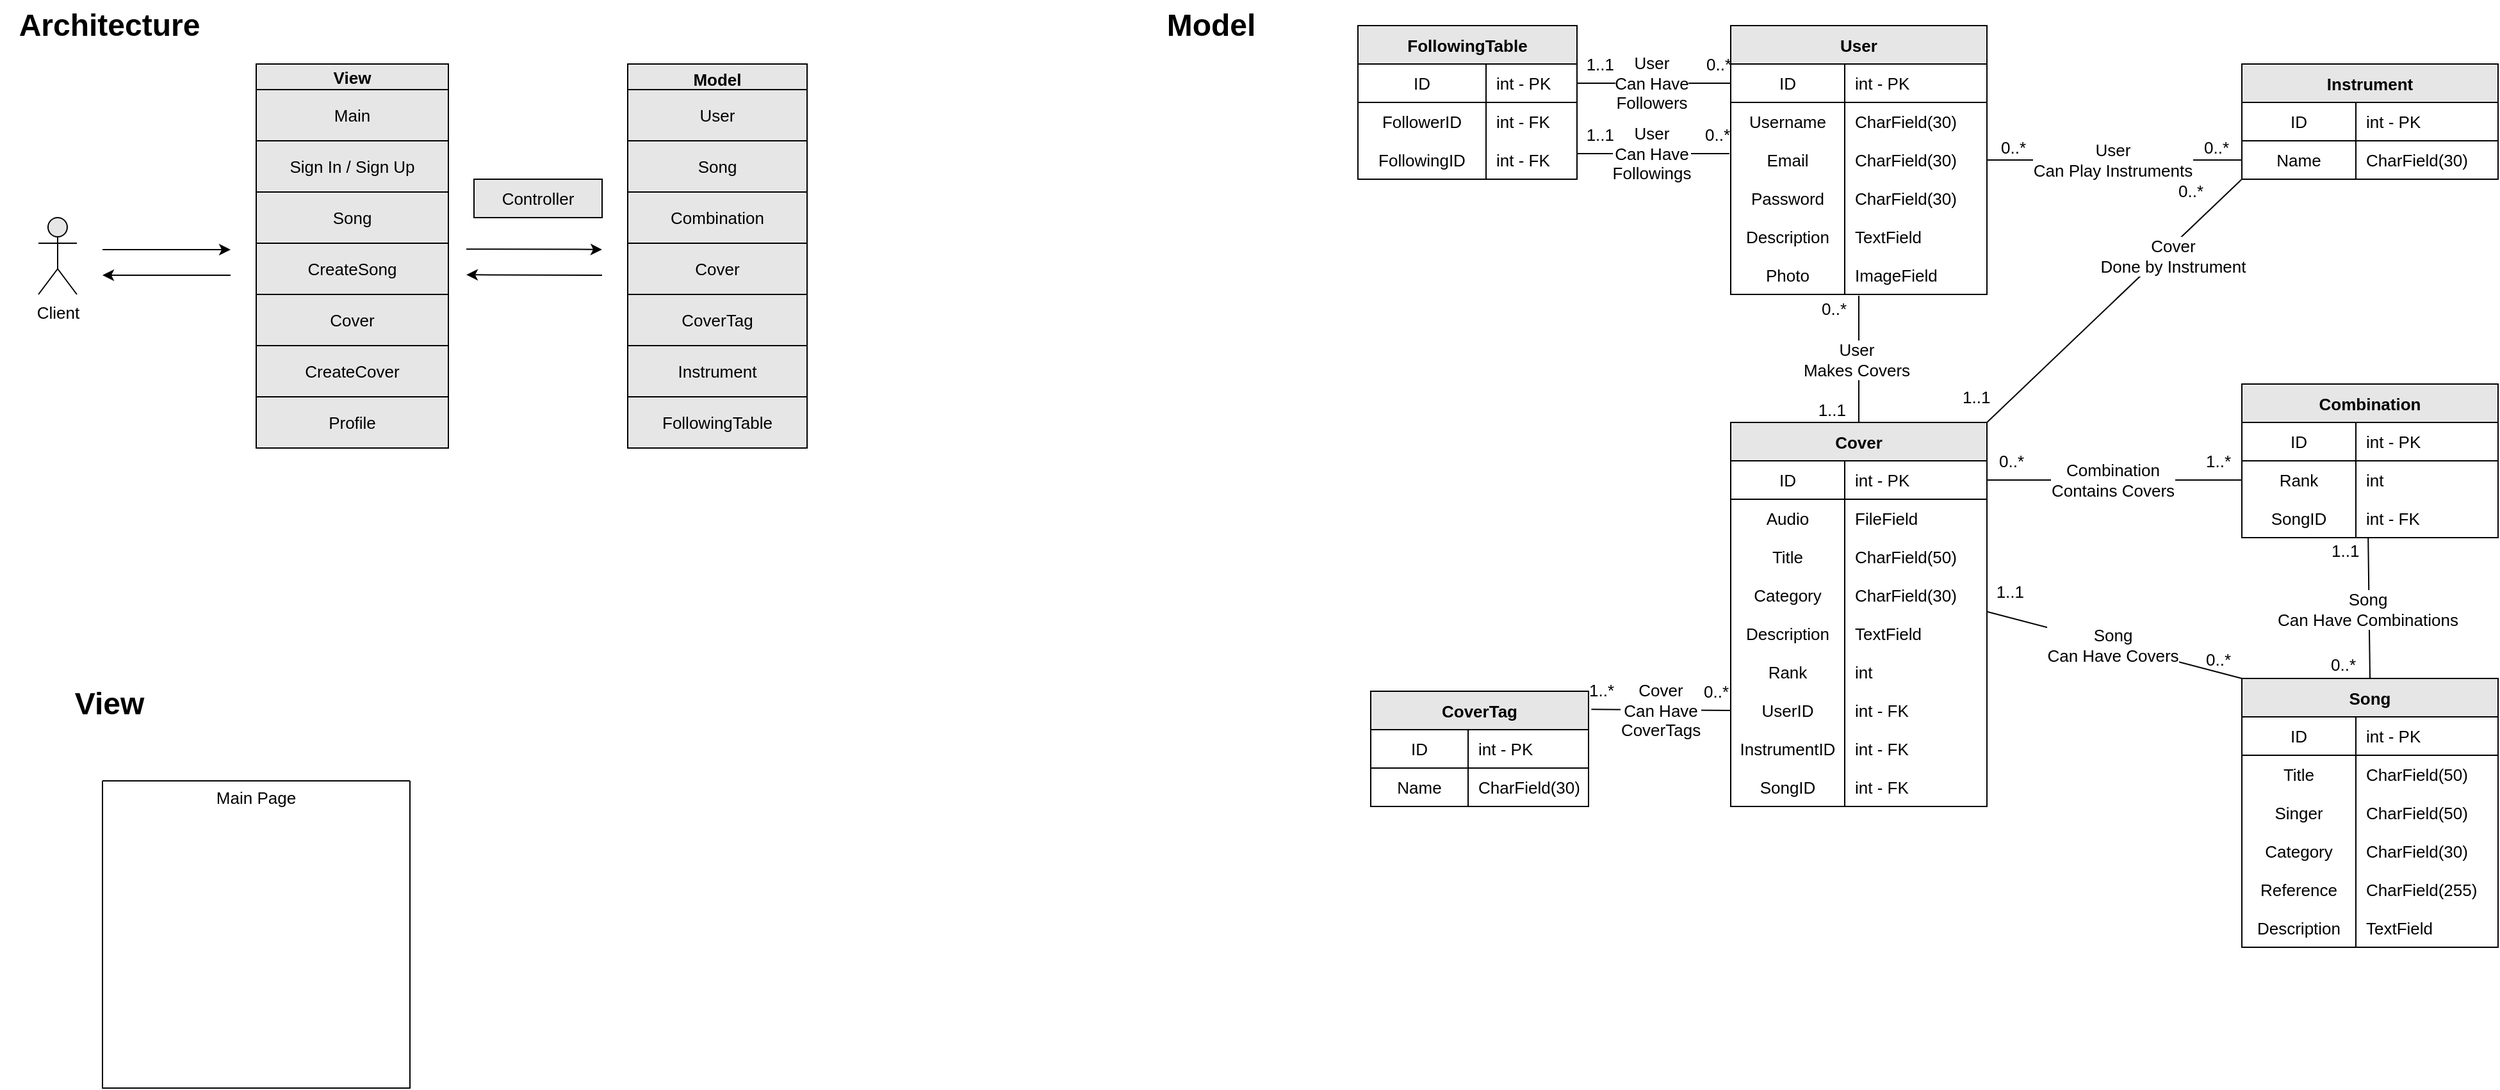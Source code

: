 <mxfile>
    <diagram id="qhhgVpQUWNCosZ2mL5r4" name="페이지-1">
        <mxGraphModel dx="813" dy="532" grid="1" gridSize="10" guides="1" tooltips="1" connect="1" arrows="1" fold="1" page="1" pageScale="1" pageWidth="827" pageHeight="1169" background="#FFFFFF" math="0" shadow="0">
            <root>
                <mxCell id="0"/>
                <mxCell id="1" parent="0"/>
                <mxCell id="4" style="edgeStyle=orthogonalEdgeStyle;rounded=0;orthogonalLoop=1;jettySize=auto;html=1;exitX=1;exitY=0.25;exitDx=0;exitDy=0;entryX=0;entryY=0.25;entryDx=0;entryDy=0;fontFamily=Helvetica;fontColor=#000000;labelBackgroundColor=none;labelBorderColor=none;strokeColor=#000000;fontSize=13;" parent="1" edge="1">
                    <mxGeometry relative="1" as="geometry">
                        <mxPoint x="260" y="265" as="targetPoint"/>
                        <mxPoint x="160" y="265" as="sourcePoint"/>
                    </mxGeometry>
                </mxCell>
                <mxCell id="7" style="edgeStyle=orthogonalEdgeStyle;rounded=0;orthogonalLoop=1;jettySize=auto;html=1;exitX=0;exitY=0.75;exitDx=0;exitDy=0;entryX=1;entryY=0.75;entryDx=0;entryDy=0;fontFamily=Helvetica;fontColor=#000000;labelBackgroundColor=none;labelBorderColor=none;strokeColor=#000000;fontSize=13;" parent="1" edge="1">
                    <mxGeometry relative="1" as="geometry">
                        <mxPoint x="260" y="285" as="sourcePoint"/>
                        <Array as="points">
                            <mxPoint x="260" y="285"/>
                            <mxPoint x="260" y="285"/>
                        </Array>
                        <mxPoint x="160" y="285" as="targetPoint"/>
                    </mxGeometry>
                </mxCell>
                <mxCell id="11" value="View" style="swimlane;fontFamily=Helvetica;fontColor=#000000;labelBackgroundColor=none;labelBorderColor=none;strokeColor=#000000;fillColor=#E6E6E6;container=0;fontSize=13;startSize=20;" parent="1" vertex="1">
                    <mxGeometry x="280" y="120" width="150" height="300" as="geometry"/>
                </mxCell>
                <mxCell id="12" value="Main" style="whiteSpace=wrap;html=1;fontFamily=Helvetica;fontColor=#000000;labelBackgroundColor=none;labelBorderColor=none;strokeColor=#000000;fillColor=#E6E6E6;fontSize=13;" parent="11" vertex="1">
                    <mxGeometry y="20" width="150" height="40.0" as="geometry"/>
                </mxCell>
                <mxCell id="30" value="Sign In / Sign Up" style="whiteSpace=wrap;html=1;fontFamily=Helvetica;fontColor=#000000;labelBackgroundColor=none;labelBorderColor=none;strokeColor=#000000;fillColor=#E6E6E6;fontSize=13;" vertex="1" parent="11">
                    <mxGeometry y="60.0" width="150" height="40.0" as="geometry"/>
                </mxCell>
                <mxCell id="31" value="Song" style="whiteSpace=wrap;html=1;fontFamily=Helvetica;fontColor=#000000;labelBackgroundColor=none;labelBorderColor=none;strokeColor=#000000;fillColor=#E6E6E6;fontSize=13;" vertex="1" parent="11">
                    <mxGeometry y="100.0" width="150" height="40.0" as="geometry"/>
                </mxCell>
                <mxCell id="32" value="CreateSong" style="whiteSpace=wrap;html=1;fontFamily=Helvetica;fontColor=#000000;labelBackgroundColor=none;labelBorderColor=none;strokeColor=#000000;fillColor=#E6E6E6;fontSize=13;" vertex="1" parent="11">
                    <mxGeometry y="140" width="150" height="40.0" as="geometry"/>
                </mxCell>
                <mxCell id="33" value="Cover" style="whiteSpace=wrap;html=1;fontFamily=Helvetica;fontColor=#000000;labelBackgroundColor=none;labelBorderColor=none;strokeColor=#000000;fillColor=#E6E6E6;fontSize=13;" vertex="1" parent="11">
                    <mxGeometry y="180.0" width="150" height="40.0" as="geometry"/>
                </mxCell>
                <mxCell id="34" value="CreateCover" style="whiteSpace=wrap;html=1;fontFamily=Helvetica;fontColor=#000000;labelBackgroundColor=none;labelBorderColor=none;strokeColor=#000000;fillColor=#E6E6E6;fontSize=13;" vertex="1" parent="11">
                    <mxGeometry y="220" width="150" height="40.0" as="geometry"/>
                </mxCell>
                <mxCell id="35" value="Profile" style="whiteSpace=wrap;html=1;fontFamily=Helvetica;fontColor=#000000;labelBackgroundColor=none;labelBorderColor=none;strokeColor=#000000;fillColor=#E6E6E6;fontSize=13;" vertex="1" parent="11">
                    <mxGeometry y="260" width="150" height="40.0" as="geometry"/>
                </mxCell>
                <mxCell id="23" value="Controller" style="rounded=0;whiteSpace=wrap;html=1;fontFamily=Helvetica;fontColor=#000000;labelBackgroundColor=none;labelBorderColor=none;strokeColor=#000000;fillColor=#E6E6E6;fontSize=13;" parent="1" vertex="1">
                    <mxGeometry x="450" y="210" width="100" height="30" as="geometry"/>
                </mxCell>
                <mxCell id="24" style="edgeStyle=orthogonalEdgeStyle;rounded=0;orthogonalLoop=1;jettySize=auto;html=1;exitX=1;exitY=0.25;exitDx=0;exitDy=0;fontFamily=Helvetica;fontColor=#000000;labelBackgroundColor=none;labelBorderColor=none;strokeColor=#000000;fontSize=13;" parent="1" edge="1">
                    <mxGeometry relative="1" as="geometry">
                        <mxPoint x="550" y="265" as="targetPoint"/>
                        <mxPoint x="444" y="264.66" as="sourcePoint"/>
                        <Array as="points">
                            <mxPoint x="530" y="265"/>
                            <mxPoint x="530" y="265"/>
                        </Array>
                    </mxGeometry>
                </mxCell>
                <mxCell id="25" style="edgeStyle=orthogonalEdgeStyle;rounded=0;orthogonalLoop=1;jettySize=auto;html=1;entryX=1;entryY=0.75;entryDx=0;entryDy=0;fontFamily=Helvetica;fontColor=#000000;labelBackgroundColor=none;labelBorderColor=none;strokeColor=#000000;fontSize=13;" parent="1" edge="1">
                    <mxGeometry relative="1" as="geometry">
                        <mxPoint x="550" y="285" as="sourcePoint"/>
                        <Array as="points">
                            <mxPoint x="544" y="284.66"/>
                            <mxPoint x="544" y="284.66"/>
                        </Array>
                        <mxPoint x="444" y="284.66" as="targetPoint"/>
                    </mxGeometry>
                </mxCell>
                <mxCell id="26" value="Model" style="swimlane;fontFamily=Helvetica;fontColor=#000000;labelBackgroundColor=none;labelBorderColor=none;strokeColor=#000000;fillColor=#E6E6E6;expand=1;container=0;fontSize=13;" parent="1" vertex="1">
                    <mxGeometry x="570" y="120" width="140" height="300" as="geometry"/>
                </mxCell>
                <mxCell id="36" value="Client" style="shape=umlActor;verticalLabelPosition=bottom;verticalAlign=top;html=1;outlineConnect=0;fontFamily=Helvetica;fontColor=#000000;labelBackgroundColor=none;labelBorderColor=none;strokeColor=#000000;fillColor=#E6E6E6;fontSize=13;" vertex="1" parent="1">
                    <mxGeometry x="110" y="240" width="30" height="60" as="geometry"/>
                </mxCell>
                <mxCell id="125" value="User" style="shape=table;startSize=30;container=1;collapsible=0;childLayout=tableLayout;fixedRows=1;rowLines=0;fontStyle=1;align=center;fontFamily=Helvetica;fontSize=13;fontColor=#000000;labelBackgroundColor=none;labelBorderColor=none;strokeColor=#000000;fillColor=#E6E6E6;resizeHeight=0;movable=1;resizable=1;" vertex="1" parent="1">
                    <mxGeometry x="1431" y="90" width="200" height="210" as="geometry"/>
                </mxCell>
                <mxCell id="126" value="" style="shape=partialRectangle;html=1;whiteSpace=wrap;collapsible=0;dropTarget=0;pointerEvents=0;fillColor=none;top=0;left=0;bottom=1;right=0;points=[[0,0.5],[1,0.5]];portConstraint=eastwest;fontFamily=Helvetica;fontColor=#000000;labelBackgroundColor=none;labelBorderColor=none;strokeColor=#000000;fontSize=13;" vertex="1" parent="125">
                    <mxGeometry y="30" width="200" height="30" as="geometry"/>
                </mxCell>
                <mxCell id="127" value="ID" style="shape=partialRectangle;html=1;whiteSpace=wrap;connectable=0;fillColor=none;top=0;left=0;bottom=0;right=0;overflow=hidden;fontFamily=Helvetica;fontColor=#000000;labelBackgroundColor=none;labelBorderColor=none;strokeColor=#000000;fontSize=13;" vertex="1" parent="126">
                    <mxGeometry width="89" height="30" as="geometry"/>
                </mxCell>
                <mxCell id="128" value="int - PK" style="shape=partialRectangle;html=1;whiteSpace=wrap;connectable=0;fillColor=none;top=0;left=0;bottom=0;right=0;align=left;spacingLeft=6;overflow=hidden;fontFamily=Helvetica;fontColor=#000000;labelBackgroundColor=none;labelBorderColor=none;strokeColor=#000000;fontSize=13;" vertex="1" parent="126">
                    <mxGeometry x="89" width="111" height="30" as="geometry"/>
                </mxCell>
                <mxCell id="129" value="" style="shape=partialRectangle;html=1;whiteSpace=wrap;collapsible=0;dropTarget=0;pointerEvents=0;fillColor=none;top=0;left=0;bottom=0;right=0;points=[[0,0.5],[1,0.5]];portConstraint=eastwest;fontFamily=Helvetica;fontColor=#000000;labelBackgroundColor=none;labelBorderColor=none;resizeHeight=0;fontSize=13;" vertex="1" parent="125">
                    <mxGeometry y="60" width="200" height="30" as="geometry"/>
                </mxCell>
                <mxCell id="130" value="Username" style="shape=partialRectangle;html=1;whiteSpace=wrap;connectable=0;fillColor=none;top=0;left=0;bottom=0;right=0;overflow=hidden;fontFamily=Helvetica;fontColor=#000000;labelBackgroundColor=none;labelBorderColor=none;resizeHeight=0;fontSize=13;" vertex="1" parent="129">
                    <mxGeometry width="89" height="30" as="geometry"/>
                </mxCell>
                <mxCell id="131" value="CharField(30)" style="shape=partialRectangle;html=1;whiteSpace=wrap;connectable=0;fillColor=none;top=0;left=0;bottom=0;right=0;align=left;spacingLeft=6;overflow=hidden;fontFamily=Helvetica;fontColor=#000000;labelBackgroundColor=none;labelBorderColor=none;fontSize=13;" vertex="1" parent="129">
                    <mxGeometry x="89" width="111" height="30" as="geometry"/>
                </mxCell>
                <mxCell id="132" value="" style="shape=partialRectangle;html=1;whiteSpace=wrap;collapsible=0;dropTarget=0;pointerEvents=0;fillColor=none;top=0;left=0;bottom=0;right=0;points=[[0,0.5],[1,0.5]];portConstraint=eastwest;fontFamily=Helvetica;fontColor=#000000;labelBackgroundColor=none;labelBorderColor=none;fontSize=13;" vertex="1" parent="125">
                    <mxGeometry y="90" width="200" height="30" as="geometry"/>
                </mxCell>
                <mxCell id="133" value="Email" style="shape=partialRectangle;html=1;whiteSpace=wrap;connectable=0;fillColor=none;top=0;left=0;bottom=0;right=0;overflow=hidden;fontFamily=Helvetica;fontColor=#000000;labelBackgroundColor=none;labelBorderColor=none;fontSize=13;" vertex="1" parent="132">
                    <mxGeometry width="89" height="30" as="geometry"/>
                </mxCell>
                <mxCell id="134" value="CharField(30)" style="shape=partialRectangle;html=1;whiteSpace=wrap;connectable=0;fillColor=none;top=0;left=0;bottom=0;right=0;align=left;spacingLeft=6;overflow=hidden;fontFamily=Helvetica;fontColor=#000000;labelBackgroundColor=none;labelBorderColor=none;fontSize=13;" vertex="1" parent="132">
                    <mxGeometry x="89" width="111" height="30" as="geometry"/>
                </mxCell>
                <mxCell id="138" value="" style="shape=partialRectangle;html=1;whiteSpace=wrap;collapsible=0;dropTarget=0;pointerEvents=0;fillColor=none;top=0;left=0;bottom=0;right=0;points=[[0,0.5],[1,0.5]];portConstraint=eastwest;fontFamily=Helvetica;fontColor=#000000;labelBackgroundColor=none;labelBorderColor=none;fontSize=13;" vertex="1" parent="125">
                    <mxGeometry y="120" width="200" height="30" as="geometry"/>
                </mxCell>
                <mxCell id="139" value="Password" style="shape=partialRectangle;html=1;whiteSpace=wrap;connectable=0;fillColor=none;top=0;left=0;bottom=0;right=0;overflow=hidden;fontFamily=Helvetica;fontColor=#000000;labelBackgroundColor=none;labelBorderColor=none;fontSize=13;" vertex="1" parent="138">
                    <mxGeometry width="89" height="30" as="geometry"/>
                </mxCell>
                <mxCell id="140" value="CharField(30)" style="shape=partialRectangle;html=1;whiteSpace=wrap;connectable=0;fillColor=none;top=0;left=0;bottom=0;right=0;align=left;spacingLeft=6;overflow=hidden;fontFamily=Helvetica;fontColor=#000000;labelBackgroundColor=none;labelBorderColor=none;fontSize=13;" vertex="1" parent="138">
                    <mxGeometry x="89" width="111" height="30" as="geometry"/>
                </mxCell>
                <mxCell id="265" value="" style="shape=partialRectangle;html=1;whiteSpace=wrap;collapsible=0;dropTarget=0;pointerEvents=0;fillColor=none;top=0;left=0;bottom=0;right=0;points=[[0,0.5],[1,0.5]];portConstraint=eastwest;fontFamily=Helvetica;fontColor=#000000;labelBackgroundColor=none;labelBorderColor=none;fontSize=13;" vertex="1" parent="125">
                    <mxGeometry y="150" width="200" height="30" as="geometry"/>
                </mxCell>
                <mxCell id="266" value="Description" style="shape=partialRectangle;html=1;whiteSpace=wrap;connectable=0;fillColor=none;top=0;left=0;bottom=0;right=0;overflow=hidden;fontFamily=Helvetica;fontColor=#000000;labelBackgroundColor=none;labelBorderColor=none;fontSize=13;" vertex="1" parent="265">
                    <mxGeometry width="89" height="30" as="geometry"/>
                </mxCell>
                <mxCell id="267" value="TextField" style="shape=partialRectangle;html=1;whiteSpace=wrap;connectable=0;fillColor=none;top=0;left=0;bottom=0;right=0;align=left;spacingLeft=6;overflow=hidden;fontFamily=Helvetica;fontColor=#000000;labelBackgroundColor=none;labelBorderColor=none;fontSize=13;" vertex="1" parent="265">
                    <mxGeometry x="89" width="111" height="30" as="geometry"/>
                </mxCell>
                <mxCell id="224" value="" style="shape=partialRectangle;html=1;whiteSpace=wrap;collapsible=0;dropTarget=0;pointerEvents=0;fillColor=none;top=0;left=0;bottom=0;right=0;points=[[0,0.5],[1,0.5]];portConstraint=eastwest;fontFamily=Helvetica;fontColor=#000000;labelBackgroundColor=none;labelBorderColor=none;fontSize=13;" vertex="1" parent="125">
                    <mxGeometry y="180" width="200" height="30" as="geometry"/>
                </mxCell>
                <mxCell id="225" value="Photo" style="shape=partialRectangle;html=1;whiteSpace=wrap;connectable=0;fillColor=none;top=0;left=0;bottom=0;right=0;overflow=hidden;fontFamily=Helvetica;fontColor=#000000;labelBackgroundColor=none;labelBorderColor=none;fontSize=13;" vertex="1" parent="224">
                    <mxGeometry width="89" height="30" as="geometry"/>
                </mxCell>
                <mxCell id="226" value="ImageField" style="shape=partialRectangle;html=1;whiteSpace=wrap;connectable=0;fillColor=none;top=0;left=0;bottom=0;right=0;align=left;spacingLeft=6;overflow=hidden;fontFamily=Helvetica;fontColor=#000000;labelBackgroundColor=none;labelBorderColor=none;fontSize=13;" vertex="1" parent="224">
                    <mxGeometry x="89" width="111" height="30" as="geometry"/>
                </mxCell>
                <mxCell id="149" value="" style="endArrow=none;html=1;fontFamily=Helvetica;fontSize=13;exitX=1;exitY=0.5;exitDx=0;exitDy=0;fontColor=#000000;labelBackgroundColor=none;labelBorderColor=none;strokeColor=#000000;endFill=0;entryX=0;entryY=0.5;entryDx=0;entryDy=0;" edge="1" parent="1" source="132" target="171">
                    <mxGeometry relative="1" as="geometry">
                        <mxPoint x="1680" y="210" as="sourcePoint"/>
                        <mxPoint x="1800" y="180" as="targetPoint"/>
                    </mxGeometry>
                </mxCell>
                <mxCell id="150" value="User&lt;br style=&quot;font-size: 13px;&quot;&gt;Can Play Instruments" style="edgeLabel;resizable=0;html=1;align=center;verticalAlign=middle;fontFamily=Helvetica;fontColor=#000000;labelBackgroundColor=#ffffff;labelBorderColor=none;fontSize=13;" connectable="0" vertex="1" parent="149">
                    <mxGeometry relative="1" as="geometry">
                        <mxPoint x="-2" as="offset"/>
                    </mxGeometry>
                </mxCell>
                <mxCell id="151" value="0..*" style="edgeLabel;resizable=0;html=1;align=left;verticalAlign=bottom;fontFamily=Helvetica;fontColor=#000000;labelBackgroundColor=none;labelBorderColor=none;fontSize=13;" connectable="0" vertex="1" parent="149">
                    <mxGeometry x="-1" relative="1" as="geometry">
                        <mxPoint x="9" as="offset"/>
                    </mxGeometry>
                </mxCell>
                <mxCell id="152" value="0..*" style="edgeLabel;resizable=0;html=1;align=right;verticalAlign=bottom;fontFamily=Helvetica;fontColor=#000000;labelBackgroundColor=none;labelBorderColor=none;fontSize=13;" connectable="0" vertex="1" parent="149">
                    <mxGeometry x="1" relative="1" as="geometry">
                        <mxPoint x="-10" as="offset"/>
                    </mxGeometry>
                </mxCell>
                <mxCell id="167" value="Instrument" style="shape=table;startSize=30;container=1;collapsible=0;childLayout=tableLayout;fixedRows=1;rowLines=0;fontStyle=1;align=center;fontFamily=Helvetica;fontSize=13;fontColor=#000000;labelBackgroundColor=none;labelBorderColor=none;strokeColor=#000000;fillColor=#E6E6E6;" vertex="1" parent="1">
                    <mxGeometry x="1830" y="120" width="200" height="90" as="geometry"/>
                </mxCell>
                <mxCell id="168" value="" style="shape=partialRectangle;html=1;whiteSpace=wrap;collapsible=0;dropTarget=0;pointerEvents=0;fillColor=none;top=0;left=0;bottom=1;right=0;points=[[0,0.5],[1,0.5]];portConstraint=eastwest;fontFamily=Helvetica;fontColor=#000000;labelBackgroundColor=none;labelBorderColor=none;strokeColor=#000000;fontSize=13;" vertex="1" parent="167">
                    <mxGeometry y="30" width="200" height="30" as="geometry"/>
                </mxCell>
                <mxCell id="169" value="ID" style="shape=partialRectangle;html=1;whiteSpace=wrap;connectable=0;fillColor=none;top=0;left=0;bottom=0;right=0;overflow=hidden;fontFamily=Helvetica;fontColor=#000000;labelBackgroundColor=none;labelBorderColor=none;fontSize=13;" vertex="1" parent="168">
                    <mxGeometry width="89" height="30" as="geometry"/>
                </mxCell>
                <mxCell id="170" value="int - PK" style="shape=partialRectangle;html=1;whiteSpace=wrap;connectable=0;fillColor=none;top=0;left=0;bottom=0;right=0;align=left;spacingLeft=6;overflow=hidden;fontFamily=Helvetica;fontColor=#000000;labelBackgroundColor=none;labelBorderColor=none;fontSize=13;" vertex="1" parent="168">
                    <mxGeometry x="89" width="111" height="30" as="geometry"/>
                </mxCell>
                <mxCell id="171" value="" style="shape=partialRectangle;html=1;whiteSpace=wrap;collapsible=0;dropTarget=0;pointerEvents=0;fillColor=none;top=0;left=0;bottom=0;right=0;points=[[0,0.5],[1,0.5]];portConstraint=eastwest;fontFamily=Helvetica;fontColor=#000000;labelBackgroundColor=none;labelBorderColor=none;fontSize=13;" vertex="1" parent="167">
                    <mxGeometry y="60" width="200" height="30" as="geometry"/>
                </mxCell>
                <mxCell id="172" value="Name" style="shape=partialRectangle;html=1;whiteSpace=wrap;connectable=0;fillColor=none;top=0;left=0;bottom=0;right=0;overflow=hidden;fontFamily=Helvetica;fontColor=#000000;labelBackgroundColor=none;labelBorderColor=none;fontSize=13;" vertex="1" parent="171">
                    <mxGeometry width="89" height="30" as="geometry"/>
                </mxCell>
                <mxCell id="173" value="CharField(30)" style="shape=partialRectangle;html=1;whiteSpace=wrap;connectable=0;fillColor=none;top=0;left=0;bottom=0;right=0;align=left;spacingLeft=6;overflow=hidden;fontFamily=Helvetica;fontColor=#000000;labelBackgroundColor=none;labelBorderColor=none;fontSize=13;" vertex="1" parent="171">
                    <mxGeometry x="89" width="111" height="30" as="geometry"/>
                </mxCell>
                <mxCell id="174" value="Cover" style="shape=table;startSize=30;container=1;collapsible=0;childLayout=tableLayout;fixedRows=1;rowLines=0;fontStyle=1;align=center;fontFamily=Helvetica;fontSize=13;fontColor=#000000;labelBackgroundColor=none;labelBorderColor=none;strokeColor=#000000;fillColor=#E6E6E6;" vertex="1" parent="1">
                    <mxGeometry x="1431" y="400" width="200" height="300" as="geometry"/>
                </mxCell>
                <mxCell id="175" value="" style="shape=partialRectangle;html=1;whiteSpace=wrap;collapsible=0;dropTarget=0;pointerEvents=0;fillColor=none;top=0;left=0;bottom=1;right=0;points=[[0,0.5],[1,0.5]];portConstraint=eastwest;fontFamily=Helvetica;fontColor=#000000;labelBackgroundColor=none;labelBorderColor=none;strokeColor=#000000;fontSize=13;" vertex="1" parent="174">
                    <mxGeometry y="30" width="200" height="30" as="geometry"/>
                </mxCell>
                <mxCell id="176" value="ID" style="shape=partialRectangle;html=1;whiteSpace=wrap;connectable=0;fillColor=none;top=0;left=0;bottom=0;right=0;overflow=hidden;fontFamily=Helvetica;fontColor=#000000;labelBackgroundColor=none;labelBorderColor=none;strokeColor=#000000;fontSize=13;" vertex="1" parent="175">
                    <mxGeometry width="89" height="30" as="geometry"/>
                </mxCell>
                <mxCell id="177" value="int - PK" style="shape=partialRectangle;html=1;whiteSpace=wrap;connectable=0;fillColor=none;top=0;left=0;bottom=0;right=0;align=left;spacingLeft=6;overflow=hidden;fontFamily=Helvetica;fontColor=#000000;labelBackgroundColor=none;labelBorderColor=none;strokeColor=#000000;fontSize=13;" vertex="1" parent="175">
                    <mxGeometry x="89" width="111" height="30" as="geometry"/>
                </mxCell>
                <mxCell id="259" value="" style="shape=partialRectangle;html=1;whiteSpace=wrap;collapsible=0;dropTarget=0;pointerEvents=0;fillColor=none;top=0;left=0;bottom=0;right=0;points=[[0,0.5],[1,0.5]];portConstraint=eastwest;fontFamily=Helvetica;fontColor=#000000;labelBackgroundColor=none;labelBorderColor=none;fontSize=13;" vertex="1" parent="174">
                    <mxGeometry y="60" width="200" height="30" as="geometry"/>
                </mxCell>
                <mxCell id="260" value="Audio" style="shape=partialRectangle;html=1;whiteSpace=wrap;connectable=0;fillColor=none;top=0;left=0;bottom=0;right=0;overflow=hidden;fontFamily=Helvetica;fontColor=#000000;labelBackgroundColor=none;labelBorderColor=none;fontSize=13;" vertex="1" parent="259">
                    <mxGeometry width="89" height="30" as="geometry"/>
                </mxCell>
                <mxCell id="261" value="FileField" style="shape=partialRectangle;html=1;whiteSpace=wrap;connectable=0;fillColor=none;top=0;left=0;bottom=0;right=0;align=left;spacingLeft=6;overflow=hidden;fontFamily=Helvetica;fontColor=#000000;labelBackgroundColor=none;labelBorderColor=none;fontSize=13;" vertex="1" parent="259">
                    <mxGeometry x="89" width="111" height="30" as="geometry"/>
                </mxCell>
                <mxCell id="178" value="" style="shape=partialRectangle;html=1;whiteSpace=wrap;collapsible=0;dropTarget=0;pointerEvents=0;fillColor=none;top=0;left=0;bottom=0;right=0;points=[[0,0.5],[1,0.5]];portConstraint=eastwest;fontFamily=Helvetica;fontColor=#000000;labelBackgroundColor=none;labelBorderColor=none;fontSize=13;" vertex="1" parent="174">
                    <mxGeometry y="90" width="200" height="30" as="geometry"/>
                </mxCell>
                <mxCell id="179" value="Title" style="shape=partialRectangle;html=1;whiteSpace=wrap;connectable=0;fillColor=none;top=0;left=0;bottom=0;right=0;overflow=hidden;fontFamily=Helvetica;fontColor=#000000;labelBackgroundColor=none;labelBorderColor=none;fontSize=13;" vertex="1" parent="178">
                    <mxGeometry width="89" height="30" as="geometry"/>
                </mxCell>
                <mxCell id="180" value="CharField(50)" style="shape=partialRectangle;html=1;whiteSpace=wrap;connectable=0;fillColor=none;top=0;left=0;bottom=0;right=0;align=left;spacingLeft=6;overflow=hidden;fontFamily=Helvetica;fontColor=#000000;labelBackgroundColor=none;labelBorderColor=none;fontSize=13;" vertex="1" parent="178">
                    <mxGeometry x="89" width="111" height="30" as="geometry"/>
                </mxCell>
                <mxCell id="181" value="" style="shape=partialRectangle;html=1;whiteSpace=wrap;collapsible=0;dropTarget=0;pointerEvents=0;fillColor=none;top=0;left=0;bottom=0;right=0;points=[[0,0.5],[1,0.5]];portConstraint=eastwest;fontFamily=Helvetica;fontColor=#000000;labelBackgroundColor=none;labelBorderColor=none;fontSize=13;" vertex="1" parent="174">
                    <mxGeometry y="120" width="200" height="30" as="geometry"/>
                </mxCell>
                <mxCell id="182" value="Category" style="shape=partialRectangle;html=1;whiteSpace=wrap;connectable=0;fillColor=none;top=0;left=0;bottom=0;right=0;overflow=hidden;fontFamily=Helvetica;fontColor=#000000;labelBackgroundColor=none;labelBorderColor=none;fontSize=13;" vertex="1" parent="181">
                    <mxGeometry width="89" height="30" as="geometry"/>
                </mxCell>
                <mxCell id="183" value="CharField(30)" style="shape=partialRectangle;html=1;whiteSpace=wrap;connectable=0;fillColor=none;top=0;left=0;bottom=0;right=0;align=left;spacingLeft=6;overflow=hidden;fontFamily=Helvetica;fontColor=#000000;labelBackgroundColor=none;labelBorderColor=none;fontSize=13;" vertex="1" parent="181">
                    <mxGeometry x="89" width="111" height="30" as="geometry"/>
                </mxCell>
                <mxCell id="184" value="" style="shape=partialRectangle;html=1;whiteSpace=wrap;collapsible=0;dropTarget=0;pointerEvents=0;fillColor=none;top=0;left=0;bottom=0;right=0;points=[[0,0.5],[1,0.5]];portConstraint=eastwest;fontFamily=Helvetica;fontColor=#000000;labelBackgroundColor=none;labelBorderColor=none;fontSize=13;" vertex="1" parent="174">
                    <mxGeometry y="150" width="200" height="30" as="geometry"/>
                </mxCell>
                <mxCell id="185" value="Description" style="shape=partialRectangle;html=1;whiteSpace=wrap;connectable=0;fillColor=none;top=0;left=0;bottom=0;right=0;overflow=hidden;fontFamily=Helvetica;fontColor=#000000;labelBackgroundColor=none;labelBorderColor=none;fontSize=13;" vertex="1" parent="184">
                    <mxGeometry width="89" height="30" as="geometry"/>
                </mxCell>
                <mxCell id="186" value="TextField" style="shape=partialRectangle;html=1;whiteSpace=wrap;connectable=0;fillColor=none;top=0;left=0;bottom=0;right=0;align=left;spacingLeft=6;overflow=hidden;fontFamily=Helvetica;fontColor=#000000;labelBackgroundColor=none;labelBorderColor=none;fontSize=13;" vertex="1" parent="184">
                    <mxGeometry x="89" width="111" height="30" as="geometry"/>
                </mxCell>
                <mxCell id="221" value="" style="shape=partialRectangle;html=1;whiteSpace=wrap;collapsible=0;dropTarget=0;pointerEvents=0;fillColor=none;top=0;left=0;bottom=0;right=0;points=[[0,0.5],[1,0.5]];portConstraint=eastwest;fontFamily=Helvetica;fontColor=#000000;labelBackgroundColor=none;labelBorderColor=none;fontSize=13;" vertex="1" parent="174">
                    <mxGeometry y="180" width="200" height="30" as="geometry"/>
                </mxCell>
                <mxCell id="222" value="Rank" style="shape=partialRectangle;html=1;whiteSpace=wrap;connectable=0;fillColor=none;top=0;left=0;bottom=0;right=0;overflow=hidden;fontFamily=Helvetica;fontColor=#000000;labelBackgroundColor=none;labelBorderColor=none;fontSize=13;" vertex="1" parent="221">
                    <mxGeometry width="89" height="30" as="geometry"/>
                </mxCell>
                <mxCell id="223" value="int" style="shape=partialRectangle;html=1;whiteSpace=wrap;connectable=0;fillColor=none;top=0;left=0;bottom=0;right=0;align=left;spacingLeft=6;overflow=hidden;fontFamily=Helvetica;fontColor=#000000;labelBackgroundColor=none;labelBorderColor=none;fontSize=13;" vertex="1" parent="221">
                    <mxGeometry x="89" width="111" height="30" as="geometry"/>
                </mxCell>
                <mxCell id="192" value="" style="shape=partialRectangle;html=1;whiteSpace=wrap;collapsible=0;dropTarget=0;pointerEvents=0;fillColor=none;top=0;left=0;bottom=0;right=0;points=[[0,0.5],[1,0.5]];portConstraint=eastwest;fontFamily=Helvetica;fontColor=#000000;labelBackgroundColor=none;labelBorderColor=none;fontSize=13;" vertex="1" parent="174">
                    <mxGeometry y="210" width="200" height="30" as="geometry"/>
                </mxCell>
                <mxCell id="193" value="UserID" style="shape=partialRectangle;html=1;whiteSpace=wrap;connectable=0;fillColor=none;top=0;left=0;bottom=0;right=0;overflow=hidden;fontFamily=Helvetica;fontColor=#000000;labelBackgroundColor=none;labelBorderColor=none;fontSize=13;" vertex="1" parent="192">
                    <mxGeometry width="89" height="30" as="geometry"/>
                </mxCell>
                <mxCell id="194" value="int - FK" style="shape=partialRectangle;html=1;whiteSpace=wrap;connectable=0;fillColor=none;top=0;left=0;bottom=0;right=0;align=left;spacingLeft=6;overflow=hidden;fontFamily=Helvetica;fontColor=#000000;labelBackgroundColor=none;labelBorderColor=none;fontSize=13;" vertex="1" parent="192">
                    <mxGeometry x="89" width="111" height="30" as="geometry"/>
                </mxCell>
                <mxCell id="195" value="" style="shape=partialRectangle;html=1;whiteSpace=wrap;collapsible=0;dropTarget=0;pointerEvents=0;fillColor=none;top=0;left=0;bottom=0;right=0;points=[[0,0.5],[1,0.5]];portConstraint=eastwest;fontFamily=Helvetica;fontColor=#000000;labelBackgroundColor=none;labelBorderColor=none;fontSize=13;" vertex="1" parent="174">
                    <mxGeometry y="240" width="200" height="30" as="geometry"/>
                </mxCell>
                <mxCell id="196" value="InstrumentID" style="shape=partialRectangle;html=1;whiteSpace=wrap;connectable=0;fillColor=none;top=0;left=0;bottom=0;right=0;overflow=hidden;fontFamily=Helvetica;fontColor=#000000;labelBackgroundColor=none;labelBorderColor=none;fontSize=13;" vertex="1" parent="195">
                    <mxGeometry width="89" height="30" as="geometry"/>
                </mxCell>
                <mxCell id="197" value="int - FK" style="shape=partialRectangle;html=1;whiteSpace=wrap;connectable=0;fillColor=none;top=0;left=0;bottom=0;right=0;align=left;spacingLeft=6;overflow=hidden;fontFamily=Helvetica;fontColor=#000000;labelBackgroundColor=none;labelBorderColor=none;fontSize=13;" vertex="1" parent="195">
                    <mxGeometry x="89" width="111" height="30" as="geometry"/>
                </mxCell>
                <mxCell id="217" value="" style="shape=partialRectangle;html=1;whiteSpace=wrap;collapsible=0;dropTarget=0;pointerEvents=0;fillColor=none;top=0;left=0;bottom=0;right=0;points=[[0,0.5],[1,0.5]];portConstraint=eastwest;fontFamily=Helvetica;fontColor=#000000;labelBackgroundColor=none;labelBorderColor=none;fontSize=13;" vertex="1" parent="174">
                    <mxGeometry y="270" width="200" height="30" as="geometry"/>
                </mxCell>
                <mxCell id="218" value="SongID" style="shape=partialRectangle;html=1;whiteSpace=wrap;connectable=0;fillColor=none;top=0;left=0;bottom=0;right=0;overflow=hidden;fontFamily=Helvetica;fontColor=#000000;labelBackgroundColor=none;labelBorderColor=none;fontSize=13;" vertex="1" parent="217">
                    <mxGeometry width="89" height="30" as="geometry"/>
                </mxCell>
                <mxCell id="219" value="int - FK" style="shape=partialRectangle;html=1;whiteSpace=wrap;connectable=0;fillColor=none;top=0;left=0;bottom=0;right=0;align=left;spacingLeft=6;overflow=hidden;fontFamily=Helvetica;fontColor=#000000;labelBackgroundColor=none;labelBorderColor=none;fontSize=13;" vertex="1" parent="217">
                    <mxGeometry x="89" width="111" height="30" as="geometry"/>
                </mxCell>
                <mxCell id="188" value="" style="endArrow=none;html=1;fontFamily=Helvetica;fontSize=13;entryX=0.5;entryY=0;entryDx=0;entryDy=0;fontColor=#000000;labelBackgroundColor=none;labelBorderColor=none;strokeColor=#000000;endFill=0;" edge="1" parent="1" target="174">
                    <mxGeometry relative="1" as="geometry">
                        <mxPoint x="1531" y="301" as="sourcePoint"/>
                        <mxPoint x="1754.5" y="339.58" as="targetPoint"/>
                    </mxGeometry>
                </mxCell>
                <mxCell id="189" value="User&lt;br style=&quot;font-size: 13px;&quot;&gt;Makes Covers" style="edgeLabel;resizable=0;html=1;align=center;verticalAlign=middle;fontFamily=Helvetica;fontColor=#000000;labelBackgroundColor=#ffffff;labelBorderColor=none;fontSize=13;" connectable="0" vertex="1" parent="188">
                    <mxGeometry relative="1" as="geometry">
                        <mxPoint x="-2" as="offset"/>
                    </mxGeometry>
                </mxCell>
                <mxCell id="190" value="0..*" style="edgeLabel;resizable=0;html=1;align=left;verticalAlign=bottom;fontFamily=Helvetica;fontColor=#000000;labelBackgroundColor=none;labelBorderColor=none;fontSize=13;" connectable="0" vertex="1" parent="188">
                    <mxGeometry x="-1" relative="1" as="geometry">
                        <mxPoint x="-31" y="20" as="offset"/>
                    </mxGeometry>
                </mxCell>
                <mxCell id="191" value="1..1" style="edgeLabel;resizable=0;html=1;align=right;verticalAlign=bottom;fontFamily=Helvetica;fontColor=#000000;labelBackgroundColor=none;labelBorderColor=none;fontSize=13;" connectable="0" vertex="1" parent="188">
                    <mxGeometry x="1" relative="1" as="geometry">
                        <mxPoint x="-10" as="offset"/>
                    </mxGeometry>
                </mxCell>
                <mxCell id="198" value="" style="endArrow=none;html=1;fontFamily=Helvetica;fontSize=13;fontColor=#000000;labelBackgroundColor=none;labelBorderColor=none;strokeColor=#000000;endFill=0;exitX=1;exitY=0;exitDx=0;exitDy=0;entryX=-0.002;entryY=1.011;entryDx=0;entryDy=0;entryPerimeter=0;" edge="1" parent="1" source="174" target="171">
                    <mxGeometry relative="1" as="geometry">
                        <mxPoint x="1750.0" y="250" as="sourcePoint"/>
                        <mxPoint x="1860" y="220" as="targetPoint"/>
                    </mxGeometry>
                </mxCell>
                <mxCell id="199" value="Cover&lt;br style=&quot;font-size: 13px;&quot;&gt;Done by Instrument" style="edgeLabel;resizable=0;html=1;align=center;verticalAlign=middle;fontFamily=Helvetica;fontColor=#000000;labelBackgroundColor=#ffffff;labelBorderColor=none;fontSize=13;" connectable="0" vertex="1" parent="198">
                    <mxGeometry relative="1" as="geometry">
                        <mxPoint x="45" y="-35" as="offset"/>
                    </mxGeometry>
                </mxCell>
                <mxCell id="200" value="1..1" style="edgeLabel;resizable=0;html=1;align=left;verticalAlign=bottom;fontFamily=Helvetica;fontColor=#000000;labelBackgroundColor=none;labelBorderColor=none;fontSize=13;" connectable="0" vertex="1" parent="198">
                    <mxGeometry x="-1" relative="1" as="geometry">
                        <mxPoint x="-21" y="-10" as="offset"/>
                    </mxGeometry>
                </mxCell>
                <mxCell id="201" value="0..*" style="edgeLabel;resizable=0;html=1;align=right;verticalAlign=bottom;fontFamily=Helvetica;fontColor=#000000;labelBackgroundColor=none;labelBorderColor=none;fontSize=13;" connectable="0" vertex="1" parent="198">
                    <mxGeometry x="1" relative="1" as="geometry">
                        <mxPoint x="-29" y="19" as="offset"/>
                    </mxGeometry>
                </mxCell>
                <mxCell id="202" value="Combination" style="shape=table;startSize=30;container=1;collapsible=0;childLayout=tableLayout;fixedRows=1;rowLines=0;fontStyle=1;align=center;fontFamily=Helvetica;fontSize=13;fontColor=#000000;labelBackgroundColor=none;labelBorderColor=none;strokeColor=#000000;fillColor=#E6E6E6;" vertex="1" parent="1">
                    <mxGeometry x="1830" y="370" width="200" height="120" as="geometry"/>
                </mxCell>
                <mxCell id="203" value="" style="shape=partialRectangle;html=1;whiteSpace=wrap;collapsible=0;dropTarget=0;pointerEvents=0;fillColor=none;top=0;left=0;bottom=1;right=0;points=[[0,0.5],[1,0.5]];portConstraint=eastwest;fontFamily=Helvetica;fontColor=#000000;labelBackgroundColor=none;labelBorderColor=none;strokeColor=#000000;fontSize=13;" vertex="1" parent="202">
                    <mxGeometry y="30" width="200" height="30" as="geometry"/>
                </mxCell>
                <mxCell id="204" value="ID" style="shape=partialRectangle;html=1;whiteSpace=wrap;connectable=0;fillColor=none;top=0;left=0;bottom=0;right=0;overflow=hidden;fontFamily=Helvetica;fontColor=#000000;labelBackgroundColor=none;labelBorderColor=none;strokeColor=#000000;fontSize=13;" vertex="1" parent="203">
                    <mxGeometry width="89" height="30" as="geometry"/>
                </mxCell>
                <mxCell id="205" value="int - PK" style="shape=partialRectangle;html=1;whiteSpace=wrap;connectable=0;fillColor=none;top=0;left=0;bottom=0;right=0;align=left;spacingLeft=6;overflow=hidden;fontFamily=Helvetica;fontColor=#000000;labelBackgroundColor=none;labelBorderColor=none;strokeColor=#000000;fontSize=13;" vertex="1" parent="203">
                    <mxGeometry x="89" width="111" height="30" as="geometry"/>
                </mxCell>
                <mxCell id="206" value="" style="shape=partialRectangle;html=1;whiteSpace=wrap;collapsible=0;dropTarget=0;pointerEvents=0;fillColor=none;top=0;left=0;bottom=0;right=0;points=[[0,0.5],[1,0.5]];portConstraint=eastwest;fontFamily=Helvetica;fontColor=#000000;labelBackgroundColor=none;labelBorderColor=none;fontSize=13;" vertex="1" parent="202">
                    <mxGeometry y="60" width="200" height="30" as="geometry"/>
                </mxCell>
                <mxCell id="207" value="Rank" style="shape=partialRectangle;html=1;whiteSpace=wrap;connectable=0;fillColor=none;top=0;left=0;bottom=0;right=0;overflow=hidden;fontFamily=Helvetica;fontColor=#000000;labelBackgroundColor=none;labelBorderColor=none;fontSize=13;" vertex="1" parent="206">
                    <mxGeometry width="89" height="30" as="geometry"/>
                </mxCell>
                <mxCell id="208" value="int" style="shape=partialRectangle;html=1;whiteSpace=wrap;connectable=0;fillColor=none;top=0;left=0;bottom=0;right=0;align=left;spacingLeft=6;overflow=hidden;fontFamily=Helvetica;fontColor=#000000;labelBackgroundColor=none;labelBorderColor=none;fontSize=13;" vertex="1" parent="206">
                    <mxGeometry x="89" width="111" height="30" as="geometry"/>
                </mxCell>
                <mxCell id="209" value="" style="shape=partialRectangle;html=1;whiteSpace=wrap;collapsible=0;dropTarget=0;pointerEvents=0;fillColor=none;top=0;left=0;bottom=0;right=0;points=[[0,0.5],[1,0.5]];portConstraint=eastwest;fontFamily=Helvetica;fontColor=#000000;labelBackgroundColor=none;labelBorderColor=none;fontSize=13;" vertex="1" parent="202">
                    <mxGeometry y="90" width="200" height="30" as="geometry"/>
                </mxCell>
                <mxCell id="210" value="SongID" style="shape=partialRectangle;html=1;whiteSpace=wrap;connectable=0;fillColor=none;top=0;left=0;bottom=0;right=0;overflow=hidden;fontFamily=Helvetica;fontColor=#000000;labelBackgroundColor=none;labelBorderColor=none;fontSize=13;" vertex="1" parent="209">
                    <mxGeometry width="89" height="30" as="geometry"/>
                </mxCell>
                <mxCell id="211" value="int - FK" style="shape=partialRectangle;html=1;whiteSpace=wrap;connectable=0;fillColor=none;top=0;left=0;bottom=0;right=0;align=left;spacingLeft=6;overflow=hidden;fontFamily=Helvetica;fontColor=#000000;labelBackgroundColor=none;labelBorderColor=none;fontSize=13;" vertex="1" parent="209">
                    <mxGeometry x="89" width="111" height="30" as="geometry"/>
                </mxCell>
                <mxCell id="227" value="" style="endArrow=none;html=1;fontFamily=Helvetica;fontSize=13;entryX=1;entryY=0.5;entryDx=0;entryDy=0;fontColor=#000000;labelBackgroundColor=none;labelBorderColor=none;strokeColor=#000000;endFill=0;exitX=0;exitY=0.5;exitDx=0;exitDy=0;" edge="1" parent="1" source="206" target="175">
                    <mxGeometry relative="1" as="geometry">
                        <mxPoint x="1720" y="380" as="sourcePoint"/>
                        <mxPoint x="1720" y="510" as="targetPoint"/>
                    </mxGeometry>
                </mxCell>
                <mxCell id="228" value="Combination&lt;br style=&quot;font-size: 13px;&quot;&gt;Contains Covers" style="edgeLabel;resizable=0;html=1;align=center;verticalAlign=middle;fontFamily=Helvetica;fontColor=#000000;labelBackgroundColor=#ffffff;labelBorderColor=none;fontSize=13;" connectable="0" vertex="1" parent="227">
                    <mxGeometry relative="1" as="geometry">
                        <mxPoint x="-2" as="offset"/>
                    </mxGeometry>
                </mxCell>
                <mxCell id="229" value="1..*" style="edgeLabel;resizable=0;html=1;align=left;verticalAlign=bottom;fontFamily=Helvetica;fontColor=#000000;labelBackgroundColor=none;labelBorderColor=none;fontSize=13;" connectable="0" vertex="1" parent="227">
                    <mxGeometry x="-1" relative="1" as="geometry">
                        <mxPoint x="-30" y="-5" as="offset"/>
                    </mxGeometry>
                </mxCell>
                <mxCell id="230" value="0..*" style="edgeLabel;resizable=0;html=1;align=right;verticalAlign=bottom;fontFamily=Helvetica;fontColor=#000000;labelBackgroundColor=none;labelBorderColor=none;fontSize=13;" connectable="0" vertex="1" parent="227">
                    <mxGeometry x="1" relative="1" as="geometry">
                        <mxPoint x="29" y="-5" as="offset"/>
                    </mxGeometry>
                </mxCell>
                <mxCell id="231" value="" style="endArrow=none;html=1;fontFamily=Helvetica;fontSize=13;fontColor=#000000;labelBackgroundColor=none;labelBorderColor=none;strokeColor=#000000;endFill=0;exitX=0;exitY=0.5;exitDx=0;exitDy=0;entryX=1.013;entryY=0.157;entryDx=0;entryDy=0;entryPerimeter=0;" edge="1" parent="1" source="192" target="235">
                    <mxGeometry relative="1" as="geometry">
                        <mxPoint x="1531" y="690" as="sourcePoint"/>
                        <mxPoint x="1270" y="590" as="targetPoint"/>
                    </mxGeometry>
                </mxCell>
                <mxCell id="232" value="Cover&lt;br style=&quot;font-size: 13px;&quot;&gt;Can Have&lt;br style=&quot;font-size: 13px;&quot;&gt;CoverTags" style="edgeLabel;resizable=0;html=1;align=center;verticalAlign=middle;fontFamily=Helvetica;fontColor=#000000;labelBackgroundColor=#ffffff;labelBorderColor=none;fontSize=13;" connectable="0" vertex="1" parent="231">
                    <mxGeometry relative="1" as="geometry">
                        <mxPoint x="-1" as="offset"/>
                    </mxGeometry>
                </mxCell>
                <mxCell id="233" value="0..*" style="edgeLabel;resizable=0;html=1;align=left;verticalAlign=bottom;fontFamily=Helvetica;fontColor=#000000;labelBackgroundColor=none;labelBorderColor=none;fontSize=13;" connectable="0" vertex="1" parent="231">
                    <mxGeometry x="-1" relative="1" as="geometry">
                        <mxPoint x="-23" y="-5" as="offset"/>
                    </mxGeometry>
                </mxCell>
                <mxCell id="234" value="1..*" style="edgeLabel;resizable=0;html=1;align=right;verticalAlign=bottom;fontFamily=Helvetica;fontColor=#000000;labelBackgroundColor=none;labelBorderColor=none;fontSize=13;" connectable="0" vertex="1" parent="231">
                    <mxGeometry x="1" relative="1" as="geometry">
                        <mxPoint x="18" y="-5" as="offset"/>
                    </mxGeometry>
                </mxCell>
                <mxCell id="235" value="CoverTag" style="shape=table;startSize=30;container=1;collapsible=0;childLayout=tableLayout;fixedRows=1;rowLines=0;fontStyle=1;align=center;fontFamily=Helvetica;fontSize=13;fontColor=#000000;labelBackgroundColor=none;labelBorderColor=none;strokeColor=#000000;fillColor=#E6E6E6;" vertex="1" parent="1">
                    <mxGeometry x="1150" y="610" width="170" height="90" as="geometry"/>
                </mxCell>
                <mxCell id="236" value="" style="shape=partialRectangle;html=1;whiteSpace=wrap;collapsible=0;dropTarget=0;pointerEvents=0;fillColor=none;top=0;left=0;bottom=1;right=0;points=[[0,0.5],[1,0.5]];portConstraint=eastwest;fontFamily=Helvetica;fontColor=#000000;labelBackgroundColor=none;labelBorderColor=none;strokeColor=#000000;fontSize=13;" vertex="1" parent="235">
                    <mxGeometry y="30" width="170" height="30" as="geometry"/>
                </mxCell>
                <mxCell id="237" value="ID" style="shape=partialRectangle;html=1;whiteSpace=wrap;connectable=0;fillColor=none;top=0;left=0;bottom=0;right=0;overflow=hidden;fontFamily=Helvetica;fontColor=#000000;labelBackgroundColor=none;labelBorderColor=none;strokeColor=#000000;fontSize=13;" vertex="1" parent="236">
                    <mxGeometry width="76" height="30" as="geometry"/>
                </mxCell>
                <mxCell id="238" value="int - PK" style="shape=partialRectangle;html=1;whiteSpace=wrap;connectable=0;fillColor=none;top=0;left=0;bottom=0;right=0;align=left;spacingLeft=6;overflow=hidden;fontFamily=Helvetica;fontColor=#000000;labelBackgroundColor=none;labelBorderColor=none;strokeColor=#000000;fontSize=13;" vertex="1" parent="236">
                    <mxGeometry x="76" width="94" height="30" as="geometry"/>
                </mxCell>
                <mxCell id="239" value="" style="shape=partialRectangle;html=1;whiteSpace=wrap;collapsible=0;dropTarget=0;pointerEvents=0;fillColor=none;top=0;left=0;bottom=0;right=0;points=[[0,0.5],[1,0.5]];portConstraint=eastwest;fontFamily=Helvetica;fontColor=#000000;labelBackgroundColor=none;labelBorderColor=none;fontSize=13;" vertex="1" parent="235">
                    <mxGeometry y="60" width="170" height="30" as="geometry"/>
                </mxCell>
                <mxCell id="240" value="Name" style="shape=partialRectangle;html=1;whiteSpace=wrap;connectable=0;fillColor=none;top=0;left=0;bottom=0;right=0;overflow=hidden;fontFamily=Helvetica;fontColor=#000000;labelBackgroundColor=none;labelBorderColor=none;fontSize=13;" vertex="1" parent="239">
                    <mxGeometry width="76" height="30" as="geometry"/>
                </mxCell>
                <mxCell id="241" value="CharField(30)" style="shape=partialRectangle;html=1;whiteSpace=wrap;connectable=0;fillColor=none;top=0;left=0;bottom=0;right=0;align=left;spacingLeft=6;overflow=hidden;fontFamily=Helvetica;fontColor=#000000;labelBackgroundColor=none;labelBorderColor=none;fontSize=13;" vertex="1" parent="239">
                    <mxGeometry x="76" width="94" height="30" as="geometry"/>
                </mxCell>
                <mxCell id="245" value="Song" style="shape=table;startSize=30;container=1;collapsible=0;childLayout=tableLayout;fixedRows=1;rowLines=0;fontStyle=1;align=center;fontFamily=Helvetica;fontSize=13;fontColor=#000000;labelBackgroundColor=none;labelBorderColor=none;strokeColor=#000000;fillColor=#E6E6E6;" vertex="1" parent="1">
                    <mxGeometry x="1830" y="600" width="200" height="210" as="geometry"/>
                </mxCell>
                <mxCell id="246" value="" style="shape=partialRectangle;html=1;whiteSpace=wrap;collapsible=0;dropTarget=0;pointerEvents=0;fillColor=none;top=0;left=0;bottom=1;right=0;points=[[0,0.5],[1,0.5]];portConstraint=eastwest;fontFamily=Helvetica;fontColor=#000000;labelBackgroundColor=none;labelBorderColor=none;strokeColor=#000000;fontSize=13;" vertex="1" parent="245">
                    <mxGeometry y="30" width="200" height="30" as="geometry"/>
                </mxCell>
                <mxCell id="247" value="ID" style="shape=partialRectangle;html=1;whiteSpace=wrap;connectable=0;fillColor=none;top=0;left=0;bottom=0;right=0;overflow=hidden;fontFamily=Helvetica;fontColor=#000000;labelBackgroundColor=none;labelBorderColor=none;strokeColor=#000000;fontSize=13;" vertex="1" parent="246">
                    <mxGeometry width="89" height="30" as="geometry"/>
                </mxCell>
                <mxCell id="248" value="int - PK" style="shape=partialRectangle;html=1;whiteSpace=wrap;connectable=0;fillColor=none;top=0;left=0;bottom=0;right=0;align=left;spacingLeft=6;overflow=hidden;fontFamily=Helvetica;fontColor=#000000;labelBackgroundColor=none;labelBorderColor=none;strokeColor=#000000;fontSize=13;" vertex="1" parent="246">
                    <mxGeometry x="89" width="111" height="30" as="geometry"/>
                </mxCell>
                <mxCell id="249" value="" style="shape=partialRectangle;html=1;whiteSpace=wrap;collapsible=0;dropTarget=0;pointerEvents=0;fillColor=none;top=0;left=0;bottom=0;right=0;points=[[0,0.5],[1,0.5]];portConstraint=eastwest;fontFamily=Helvetica;fontColor=#000000;labelBackgroundColor=none;labelBorderColor=none;fontSize=13;" vertex="1" parent="245">
                    <mxGeometry y="60" width="200" height="30" as="geometry"/>
                </mxCell>
                <mxCell id="250" value="Title" style="shape=partialRectangle;html=1;whiteSpace=wrap;connectable=0;fillColor=none;top=0;left=0;bottom=0;right=0;overflow=hidden;fontFamily=Helvetica;fontColor=#000000;labelBackgroundColor=none;labelBorderColor=none;fontSize=13;" vertex="1" parent="249">
                    <mxGeometry width="89" height="30" as="geometry"/>
                </mxCell>
                <mxCell id="251" value="CharField(50)" style="shape=partialRectangle;html=1;whiteSpace=wrap;connectable=0;fillColor=none;top=0;left=0;bottom=0;right=0;align=left;spacingLeft=6;overflow=hidden;fontFamily=Helvetica;fontColor=#000000;labelBackgroundColor=none;labelBorderColor=none;fontSize=13;" vertex="1" parent="249">
                    <mxGeometry x="89" width="111" height="30" as="geometry"/>
                </mxCell>
                <mxCell id="252" value="" style="shape=partialRectangle;html=1;whiteSpace=wrap;collapsible=0;dropTarget=0;pointerEvents=0;fillColor=none;top=0;left=0;bottom=0;right=0;points=[[0,0.5],[1,0.5]];portConstraint=eastwest;fontFamily=Helvetica;fontColor=#000000;labelBackgroundColor=none;labelBorderColor=none;fontSize=13;" vertex="1" parent="245">
                    <mxGeometry y="90" width="200" height="30" as="geometry"/>
                </mxCell>
                <mxCell id="253" value="Singer" style="shape=partialRectangle;html=1;whiteSpace=wrap;connectable=0;fillColor=none;top=0;left=0;bottom=0;right=0;overflow=hidden;fontFamily=Helvetica;fontColor=#000000;labelBackgroundColor=none;labelBorderColor=none;fontSize=13;" vertex="1" parent="252">
                    <mxGeometry width="89" height="30" as="geometry"/>
                </mxCell>
                <mxCell id="254" value="CharField(50)" style="shape=partialRectangle;html=1;whiteSpace=wrap;connectable=0;fillColor=none;top=0;left=0;bottom=0;right=0;align=left;spacingLeft=6;overflow=hidden;fontFamily=Helvetica;fontColor=#000000;labelBackgroundColor=none;labelBorderColor=none;fontSize=13;" vertex="1" parent="252">
                    <mxGeometry x="89" width="111" height="30" as="geometry"/>
                </mxCell>
                <mxCell id="262" value="" style="shape=partialRectangle;html=1;whiteSpace=wrap;collapsible=0;dropTarget=0;pointerEvents=0;fillColor=none;top=0;left=0;bottom=0;right=0;points=[[0,0.5],[1,0.5]];portConstraint=eastwest;fontFamily=Helvetica;fontColor=#000000;labelBackgroundColor=none;labelBorderColor=none;fontSize=13;" vertex="1" parent="245">
                    <mxGeometry y="120" width="200" height="30" as="geometry"/>
                </mxCell>
                <mxCell id="263" value="Category" style="shape=partialRectangle;html=1;whiteSpace=wrap;connectable=0;fillColor=none;top=0;left=0;bottom=0;right=0;overflow=hidden;fontFamily=Helvetica;fontColor=#000000;labelBackgroundColor=none;labelBorderColor=none;fontSize=13;" vertex="1" parent="262">
                    <mxGeometry width="89" height="30" as="geometry"/>
                </mxCell>
                <mxCell id="264" value="CharField(30)" style="shape=partialRectangle;html=1;whiteSpace=wrap;connectable=0;fillColor=none;top=0;left=0;bottom=0;right=0;align=left;spacingLeft=6;overflow=hidden;fontFamily=Helvetica;fontColor=#000000;labelBackgroundColor=none;labelBorderColor=none;fontSize=13;" vertex="1" parent="262">
                    <mxGeometry x="89" width="111" height="30" as="geometry"/>
                </mxCell>
                <mxCell id="268" value="" style="shape=partialRectangle;html=1;whiteSpace=wrap;collapsible=0;dropTarget=0;pointerEvents=0;fillColor=none;top=0;left=0;bottom=0;right=0;points=[[0,0.5],[1,0.5]];portConstraint=eastwest;fontFamily=Helvetica;fontColor=#000000;labelBackgroundColor=none;labelBorderColor=none;fontSize=13;" vertex="1" parent="245">
                    <mxGeometry y="150" width="200" height="30" as="geometry"/>
                </mxCell>
                <mxCell id="269" value="Reference" style="shape=partialRectangle;html=1;whiteSpace=wrap;connectable=0;fillColor=none;top=0;left=0;bottom=0;right=0;overflow=hidden;fontFamily=Helvetica;fontColor=#000000;labelBackgroundColor=none;labelBorderColor=none;fontSize=13;" vertex="1" parent="268">
                    <mxGeometry width="89" height="30" as="geometry"/>
                </mxCell>
                <mxCell id="270" value="CharField(255)" style="shape=partialRectangle;html=1;whiteSpace=wrap;connectable=0;fillColor=none;top=0;left=0;bottom=0;right=0;align=left;spacingLeft=6;overflow=hidden;fontFamily=Helvetica;fontColor=#000000;labelBackgroundColor=none;labelBorderColor=none;fontSize=13;" vertex="1" parent="268">
                    <mxGeometry x="89" width="111" height="30" as="geometry"/>
                </mxCell>
                <mxCell id="271" value="" style="shape=partialRectangle;html=1;whiteSpace=wrap;collapsible=0;dropTarget=0;pointerEvents=0;fillColor=none;top=0;left=0;bottom=0;right=0;points=[[0,0.5],[1,0.5]];portConstraint=eastwest;fontFamily=Helvetica;fontColor=#000000;labelBackgroundColor=none;labelBorderColor=none;fontSize=13;" vertex="1" parent="245">
                    <mxGeometry y="180" width="200" height="30" as="geometry"/>
                </mxCell>
                <mxCell id="272" value="Description" style="shape=partialRectangle;html=1;whiteSpace=wrap;connectable=0;fillColor=none;top=0;left=0;bottom=0;right=0;overflow=hidden;fontFamily=Helvetica;fontColor=#000000;labelBackgroundColor=none;labelBorderColor=none;fontSize=13;" vertex="1" parent="271">
                    <mxGeometry width="89" height="30" as="geometry"/>
                </mxCell>
                <mxCell id="273" value="TextField" style="shape=partialRectangle;html=1;whiteSpace=wrap;connectable=0;fillColor=none;top=0;left=0;bottom=0;right=0;align=left;spacingLeft=6;overflow=hidden;fontFamily=Helvetica;fontColor=#000000;labelBackgroundColor=none;labelBorderColor=none;fontSize=13;" vertex="1" parent="271">
                    <mxGeometry x="89" width="111" height="30" as="geometry"/>
                </mxCell>
                <mxCell id="255" value="" style="endArrow=none;html=1;fontFamily=Helvetica;fontSize=13;fontColor=#000000;labelBackgroundColor=none;labelBorderColor=none;strokeColor=#000000;endFill=0;exitX=0.493;exitY=1.011;exitDx=0;exitDy=0;exitPerimeter=0;entryX=0.5;entryY=0;entryDx=0;entryDy=0;" edge="1" parent="1" source="209" target="245">
                    <mxGeometry relative="1" as="geometry">
                        <mxPoint x="1929.78" y="500.0" as="sourcePoint"/>
                        <mxPoint x="1940" y="580" as="targetPoint"/>
                    </mxGeometry>
                </mxCell>
                <mxCell id="256" value="Song&lt;br style=&quot;font-size: 13px;&quot;&gt;Can Have Combinations" style="edgeLabel;resizable=0;html=1;align=center;verticalAlign=middle;fontFamily=Helvetica;fontColor=#000000;labelBackgroundColor=#ffffff;labelBorderColor=none;fontSize=13;" connectable="0" vertex="1" parent="255">
                    <mxGeometry relative="1" as="geometry">
                        <mxPoint x="-2" as="offset"/>
                    </mxGeometry>
                </mxCell>
                <mxCell id="257" value="1..1" style="edgeLabel;resizable=0;html=1;align=left;verticalAlign=bottom;fontFamily=Helvetica;fontColor=#000000;labelBackgroundColor=none;labelBorderColor=none;fontSize=13;" connectable="0" vertex="1" parent="255">
                    <mxGeometry x="-1" relative="1" as="geometry">
                        <mxPoint x="-31" y="20" as="offset"/>
                    </mxGeometry>
                </mxCell>
                <mxCell id="258" value="0..*" style="edgeLabel;resizable=0;html=1;align=right;verticalAlign=bottom;fontFamily=Helvetica;fontColor=#000000;labelBackgroundColor=none;labelBorderColor=none;fontSize=13;" connectable="0" vertex="1" parent="255">
                    <mxGeometry x="1" relative="1" as="geometry">
                        <mxPoint x="-10" as="offset"/>
                    </mxGeometry>
                </mxCell>
                <mxCell id="274" value="" style="endArrow=none;html=1;fontFamily=Helvetica;fontSize=13;fontColor=#000000;labelBackgroundColor=none;labelBorderColor=none;strokeColor=#000000;endFill=0;exitX=0;exitY=0;exitDx=0;exitDy=0;entryX=1.001;entryY=-0.072;entryDx=0;entryDy=0;entryPerimeter=0;" edge="1" parent="1" source="245" target="184">
                    <mxGeometry relative="1" as="geometry">
                        <mxPoint x="1830" y="550" as="sourcePoint"/>
                        <mxPoint x="1640" y="550" as="targetPoint"/>
                    </mxGeometry>
                </mxCell>
                <mxCell id="275" value="Song&lt;br style=&quot;font-size: 13px;&quot;&gt;Can Have Covers" style="edgeLabel;resizable=0;html=1;align=center;verticalAlign=middle;fontFamily=Helvetica;fontColor=#000000;labelBackgroundColor=#ffffff;labelBorderColor=none;fontSize=13;" connectable="0" vertex="1" parent="274">
                    <mxGeometry relative="1" as="geometry">
                        <mxPoint x="-2" as="offset"/>
                    </mxGeometry>
                </mxCell>
                <mxCell id="276" value="0..*" style="edgeLabel;resizable=0;html=1;align=left;verticalAlign=bottom;fontFamily=Helvetica;fontColor=#000000;labelBackgroundColor=none;labelBorderColor=none;fontSize=13;" connectable="0" vertex="1" parent="274">
                    <mxGeometry x="-1" relative="1" as="geometry">
                        <mxPoint x="-30" y="-5" as="offset"/>
                    </mxGeometry>
                </mxCell>
                <mxCell id="277" value="1..1" style="edgeLabel;resizable=0;html=1;align=right;verticalAlign=bottom;fontFamily=Helvetica;fontColor=#000000;labelBackgroundColor=none;labelBorderColor=none;fontSize=13;" connectable="0" vertex="1" parent="274">
                    <mxGeometry x="1" relative="1" as="geometry">
                        <mxPoint x="29" y="-5" as="offset"/>
                    </mxGeometry>
                </mxCell>
                <mxCell id="281" value="FollowingTable" style="shape=table;startSize=30;container=1;collapsible=0;childLayout=tableLayout;fixedRows=1;rowLines=0;fontStyle=1;align=center;fontFamily=Helvetica;fontSize=13;fontColor=#000000;labelBackgroundColor=none;labelBorderColor=none;strokeColor=#000000;fillColor=#E6E6E6;" vertex="1" parent="1">
                    <mxGeometry x="1140" y="90" width="171" height="120" as="geometry"/>
                </mxCell>
                <mxCell id="282" value="" style="shape=partialRectangle;html=1;whiteSpace=wrap;collapsible=0;dropTarget=0;pointerEvents=0;fillColor=none;top=0;left=0;bottom=1;right=0;points=[[0,0.5],[1,0.5]];portConstraint=eastwest;fontFamily=Helvetica;fontColor=#000000;labelBackgroundColor=none;labelBorderColor=none;strokeColor=#000000;fontSize=13;" vertex="1" parent="281">
                    <mxGeometry y="30" width="171" height="30" as="geometry"/>
                </mxCell>
                <mxCell id="283" value="ID" style="shape=partialRectangle;html=1;whiteSpace=wrap;connectable=0;fillColor=none;top=0;left=0;bottom=0;right=0;overflow=hidden;fontFamily=Helvetica;fontColor=#000000;labelBackgroundColor=none;labelBorderColor=none;strokeColor=#000000;fontSize=13;" vertex="1" parent="282">
                    <mxGeometry width="100" height="30" as="geometry"/>
                </mxCell>
                <mxCell id="284" value="int - PK" style="shape=partialRectangle;html=1;whiteSpace=wrap;connectable=0;fillColor=none;top=0;left=0;bottom=0;right=0;align=left;spacingLeft=6;overflow=hidden;fontFamily=Helvetica;fontColor=#000000;labelBackgroundColor=none;labelBorderColor=none;strokeColor=#000000;fontSize=13;" vertex="1" parent="282">
                    <mxGeometry x="100" width="71" height="30" as="geometry"/>
                </mxCell>
                <mxCell id="285" value="" style="shape=partialRectangle;html=1;whiteSpace=wrap;collapsible=0;dropTarget=0;pointerEvents=0;fillColor=none;top=0;left=0;bottom=0;right=0;points=[[0,0.5],[1,0.5]];portConstraint=eastwest;fontFamily=Helvetica;fontColor=#000000;labelBackgroundColor=none;labelBorderColor=none;fontSize=13;" vertex="1" parent="281">
                    <mxGeometry y="60" width="171" height="30" as="geometry"/>
                </mxCell>
                <mxCell id="286" value="FollowerID" style="shape=partialRectangle;html=1;whiteSpace=wrap;connectable=0;fillColor=none;top=0;left=0;bottom=0;right=0;overflow=hidden;fontFamily=Helvetica;fontColor=#000000;labelBackgroundColor=none;labelBorderColor=none;fontSize=13;" vertex="1" parent="285">
                    <mxGeometry width="100" height="30" as="geometry"/>
                </mxCell>
                <mxCell id="287" value="int - FK" style="shape=partialRectangle;html=1;whiteSpace=wrap;connectable=0;fillColor=none;top=0;left=0;bottom=0;right=0;align=left;spacingLeft=6;overflow=hidden;fontFamily=Helvetica;fontColor=#000000;labelBackgroundColor=none;labelBorderColor=none;fontSize=13;" vertex="1" parent="285">
                    <mxGeometry x="100" width="71" height="30" as="geometry"/>
                </mxCell>
                <mxCell id="288" value="" style="shape=partialRectangle;html=1;whiteSpace=wrap;collapsible=0;dropTarget=0;pointerEvents=0;fillColor=none;top=0;left=0;bottom=0;right=0;points=[[0,0.5],[1,0.5]];portConstraint=eastwest;fontFamily=Helvetica;fontColor=#000000;labelBackgroundColor=none;labelBorderColor=none;fontSize=13;" vertex="1" parent="281">
                    <mxGeometry y="90" width="171" height="30" as="geometry"/>
                </mxCell>
                <mxCell id="289" value="FollowingID" style="shape=partialRectangle;html=1;whiteSpace=wrap;connectable=0;fillColor=none;top=0;left=0;bottom=0;right=0;overflow=hidden;fontFamily=Helvetica;fontColor=#000000;labelBackgroundColor=none;labelBorderColor=none;fontSize=13;" vertex="1" parent="288">
                    <mxGeometry width="100" height="30" as="geometry"/>
                </mxCell>
                <mxCell id="290" value="int - FK" style="shape=partialRectangle;html=1;whiteSpace=wrap;connectable=0;fillColor=none;top=0;left=0;bottom=0;right=0;align=left;spacingLeft=6;overflow=hidden;fontFamily=Helvetica;fontColor=#000000;labelBackgroundColor=none;labelBorderColor=none;fontSize=13;" vertex="1" parent="288">
                    <mxGeometry x="100" width="71" height="30" as="geometry"/>
                </mxCell>
                <mxCell id="291" value="" style="endArrow=none;html=1;fontFamily=Helvetica;fontSize=13;entryX=1;entryY=0.5;entryDx=0;entryDy=0;fontColor=#000000;labelBackgroundColor=none;labelBorderColor=none;strokeColor=#000000;endFill=0;exitX=0;exitY=0.5;exitDx=0;exitDy=0;" edge="1" parent="1" source="126" target="282">
                    <mxGeometry relative="1" as="geometry">
                        <mxPoint x="1320" y="201" as="sourcePoint"/>
                        <mxPoint x="1320" y="300" as="targetPoint"/>
                    </mxGeometry>
                </mxCell>
                <mxCell id="292" value="User&lt;br style=&quot;font-size: 13px;&quot;&gt;Can Have&lt;br style=&quot;font-size: 13px;&quot;&gt;Followers" style="edgeLabel;resizable=0;html=1;align=center;verticalAlign=middle;fontFamily=Helvetica;fontColor=#000000;labelBackgroundColor=#ffffff;labelBorderColor=none;fontSize=13;" connectable="0" vertex="1" parent="291">
                    <mxGeometry relative="1" as="geometry">
                        <mxPoint x="-2" as="offset"/>
                    </mxGeometry>
                </mxCell>
                <mxCell id="293" value="0..*" style="edgeLabel;resizable=0;html=1;align=left;verticalAlign=bottom;fontFamily=Helvetica;fontColor=#000000;labelBackgroundColor=none;labelBorderColor=none;fontSize=13;" connectable="0" vertex="1" parent="291">
                    <mxGeometry x="-1" relative="1" as="geometry">
                        <mxPoint x="-21" y="-5" as="offset"/>
                    </mxGeometry>
                </mxCell>
                <mxCell id="294" value="1..1" style="edgeLabel;resizable=0;html=1;align=right;verticalAlign=bottom;fontFamily=Helvetica;fontColor=#000000;labelBackgroundColor=none;labelBorderColor=none;fontSize=13;" connectable="0" vertex="1" parent="291">
                    <mxGeometry x="1" relative="1" as="geometry">
                        <mxPoint x="29" y="-5" as="offset"/>
                    </mxGeometry>
                </mxCell>
                <mxCell id="295" value="" style="endArrow=none;html=1;fontFamily=Helvetica;fontSize=13;entryX=1;entryY=0.5;entryDx=0;entryDy=0;fontColor=#000000;labelBackgroundColor=none;labelBorderColor=none;strokeColor=#000000;endFill=0;" edge="1" parent="1">
                    <mxGeometry relative="1" as="geometry">
                        <mxPoint x="1430" y="190" as="sourcePoint"/>
                        <mxPoint x="1311.0" y="190" as="targetPoint"/>
                    </mxGeometry>
                </mxCell>
                <mxCell id="296" value="User&lt;br style=&quot;font-size: 13px;&quot;&gt;Can Have&lt;br style=&quot;font-size: 13px;&quot;&gt;Followings" style="edgeLabel;resizable=0;html=1;align=center;verticalAlign=middle;fontFamily=Helvetica;fontColor=#000000;labelBackgroundColor=#ffffff;labelBorderColor=none;fontSize=13;" connectable="0" vertex="1" parent="295">
                    <mxGeometry relative="1" as="geometry">
                        <mxPoint x="-2" as="offset"/>
                    </mxGeometry>
                </mxCell>
                <mxCell id="297" value="0..*" style="edgeLabel;resizable=0;html=1;align=left;verticalAlign=bottom;fontFamily=Helvetica;fontColor=#000000;labelBackgroundColor=none;labelBorderColor=none;fontSize=13;" connectable="0" vertex="1" parent="295">
                    <mxGeometry x="-1" relative="1" as="geometry">
                        <mxPoint x="-21" y="-5" as="offset"/>
                    </mxGeometry>
                </mxCell>
                <mxCell id="298" value="1..1" style="edgeLabel;resizable=0;html=1;align=right;verticalAlign=bottom;fontFamily=Helvetica;fontColor=#000000;labelBackgroundColor=none;labelBorderColor=none;fontSize=13;" connectable="0" vertex="1" parent="295">
                    <mxGeometry x="1" relative="1" as="geometry">
                        <mxPoint x="29" y="-5" as="offset"/>
                    </mxGeometry>
                </mxCell>
                <mxCell id="302" value="" style="swimlane;startSize=0;labelBackgroundColor=#ffffff;fontSize=13;fontColor=#000000;strokeColor=#000000;fillColor=#E6E6E6;" vertex="1" parent="1">
                    <mxGeometry x="160" y="680" width="240" height="240" as="geometry"/>
                </mxCell>
                <mxCell id="307" value="Main Page" style="text;html=1;strokeColor=none;fillColor=none;align=center;verticalAlign=middle;whiteSpace=wrap;rounded=0;labelBackgroundColor=#ffffff;fontSize=13;fontColor=#000000;startSize=30;" vertex="1" parent="302">
                    <mxGeometry x="40" y="3" width="160" height="20" as="geometry"/>
                </mxCell>
                <mxCell id="47" value="&lt;span style=&quot;font-size: 13px;&quot;&gt;Instrument&lt;/span&gt;" style="whiteSpace=wrap;html=1;fontFamily=Helvetica;fontColor=#000000;labelBackgroundColor=none;labelBorderColor=none;fillColor=#E6E6E6;strokeColor=#000000;fontSize=13;container=0;" vertex="1" parent="1">
                    <mxGeometry x="570" y="340" width="140" height="40.0" as="geometry"/>
                </mxCell>
                <mxCell id="27" value="User" style="whiteSpace=wrap;html=1;fontFamily=Helvetica;fontColor=#000000;labelBackgroundColor=none;labelBorderColor=none;fillColor=#E6E6E6;strokeColor=#000000;fontSize=13;" parent="1" vertex="1">
                    <mxGeometry x="570" y="140" width="140" height="40.0" as="geometry"/>
                </mxCell>
                <mxCell id="37" value="Song" style="whiteSpace=wrap;html=1;fontFamily=Helvetica;fontColor=#000000;labelBackgroundColor=none;labelBorderColor=none;fillColor=#E6E6E6;strokeColor=#000000;fontSize=13;" vertex="1" parent="1">
                    <mxGeometry x="570" y="180" width="140" height="40.0" as="geometry"/>
                </mxCell>
                <mxCell id="38" value="Combination" style="whiteSpace=wrap;html=1;fontFamily=Helvetica;fontColor=#000000;labelBackgroundColor=none;labelBorderColor=none;fillColor=#E6E6E6;strokeColor=#000000;fontSize=13;" vertex="1" parent="1">
                    <mxGeometry x="570" y="220.0" width="140" height="40.0" as="geometry"/>
                </mxCell>
                <mxCell id="39" value="Cover" style="whiteSpace=wrap;html=1;fontFamily=Helvetica;fontColor=#000000;labelBackgroundColor=none;labelBorderColor=none;fillColor=#E6E6E6;strokeColor=#000000;fontSize=13;" vertex="1" parent="1">
                    <mxGeometry x="570" y="260" width="140" height="40.0" as="geometry"/>
                </mxCell>
                <mxCell id="40" value="CoverTag" style="whiteSpace=wrap;html=1;fontFamily=Helvetica;fontColor=#000000;labelBackgroundColor=none;labelBorderColor=none;fillColor=#E6E6E6;strokeColor=#000000;fontSize=13;" vertex="1" parent="1">
                    <mxGeometry x="570" y="300.0" width="140" height="40.0" as="geometry"/>
                </mxCell>
                <mxCell id="280" value="&lt;span style=&quot;font-size: 13px;&quot;&gt;FollowingTable&lt;/span&gt;" style="whiteSpace=wrap;html=1;fontFamily=Helvetica;fontColor=#000000;labelBackgroundColor=none;labelBorderColor=none;fillColor=#E6E6E6;strokeColor=#000000;fontSize=13;" vertex="1" parent="1">
                    <mxGeometry x="570" y="380" width="140" height="40.0" as="geometry"/>
                </mxCell>
                <mxCell id="303" value="Architecture" style="text;strokeColor=none;fillColor=none;html=1;fontSize=24;fontStyle=1;verticalAlign=middle;align=center;labelBackgroundColor=#ffffff;fontColor=#000000;startSize=30;" vertex="1" parent="1">
                    <mxGeometry x="80" y="70" width="170" height="40" as="geometry"/>
                </mxCell>
                <mxCell id="304" value="Model" style="text;strokeColor=none;fillColor=none;html=1;fontSize=24;fontStyle=1;verticalAlign=middle;align=center;labelBackgroundColor=#ffffff;fontColor=#000000;startSize=30;" vertex="1" parent="1">
                    <mxGeometry x="940" y="70" width="170" height="40" as="geometry"/>
                </mxCell>
                <mxCell id="305" value="View" style="text;strokeColor=none;fillColor=none;html=1;fontSize=24;fontStyle=1;verticalAlign=middle;align=center;labelBackgroundColor=#ffffff;fontColor=#000000;startSize=30;" vertex="1" parent="1">
                    <mxGeometry x="80" y="600" width="170" height="40" as="geometry"/>
                </mxCell>
            </root>
        </mxGraphModel>
    </diagram>
</mxfile>